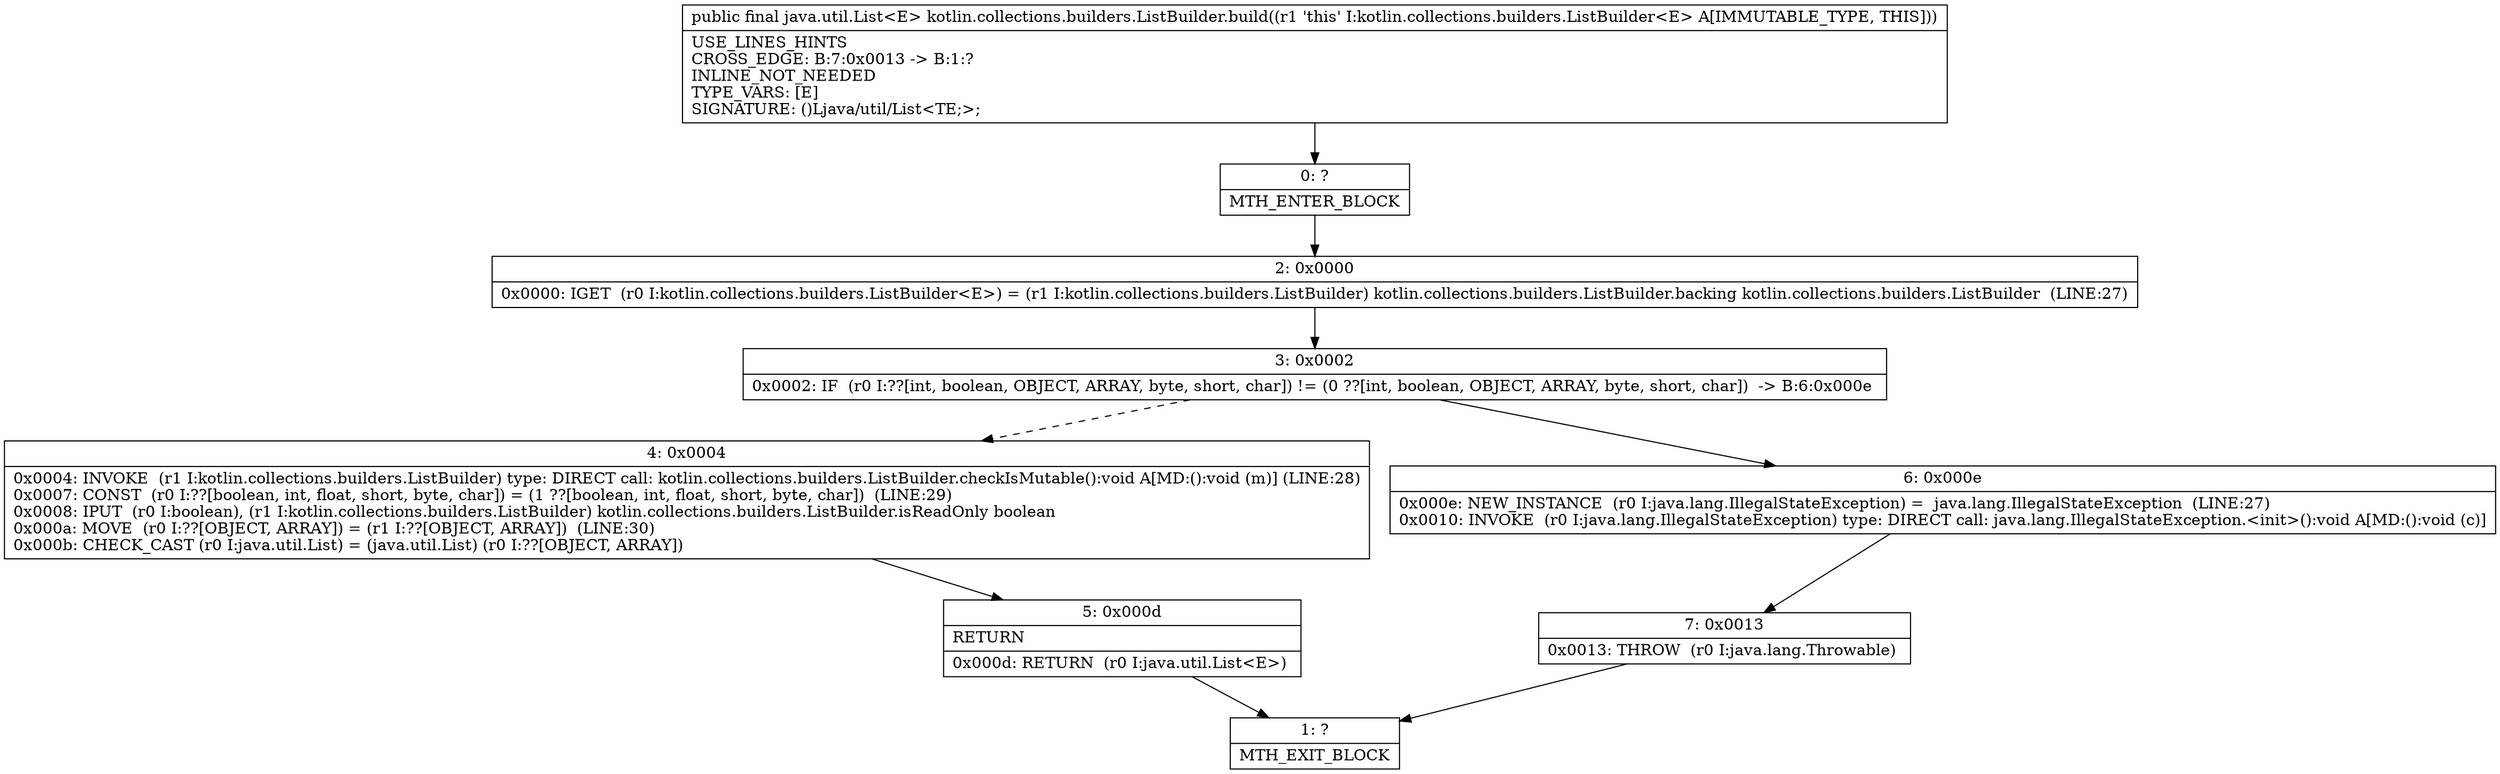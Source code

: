 digraph "CFG forkotlin.collections.builders.ListBuilder.build()Ljava\/util\/List;" {
Node_0 [shape=record,label="{0\:\ ?|MTH_ENTER_BLOCK\l}"];
Node_2 [shape=record,label="{2\:\ 0x0000|0x0000: IGET  (r0 I:kotlin.collections.builders.ListBuilder\<E\>) = (r1 I:kotlin.collections.builders.ListBuilder) kotlin.collections.builders.ListBuilder.backing kotlin.collections.builders.ListBuilder  (LINE:27)\l}"];
Node_3 [shape=record,label="{3\:\ 0x0002|0x0002: IF  (r0 I:??[int, boolean, OBJECT, ARRAY, byte, short, char]) != (0 ??[int, boolean, OBJECT, ARRAY, byte, short, char])  \-\> B:6:0x000e \l}"];
Node_4 [shape=record,label="{4\:\ 0x0004|0x0004: INVOKE  (r1 I:kotlin.collections.builders.ListBuilder) type: DIRECT call: kotlin.collections.builders.ListBuilder.checkIsMutable():void A[MD:():void (m)] (LINE:28)\l0x0007: CONST  (r0 I:??[boolean, int, float, short, byte, char]) = (1 ??[boolean, int, float, short, byte, char])  (LINE:29)\l0x0008: IPUT  (r0 I:boolean), (r1 I:kotlin.collections.builders.ListBuilder) kotlin.collections.builders.ListBuilder.isReadOnly boolean \l0x000a: MOVE  (r0 I:??[OBJECT, ARRAY]) = (r1 I:??[OBJECT, ARRAY])  (LINE:30)\l0x000b: CHECK_CAST (r0 I:java.util.List) = (java.util.List) (r0 I:??[OBJECT, ARRAY]) \l}"];
Node_5 [shape=record,label="{5\:\ 0x000d|RETURN\l|0x000d: RETURN  (r0 I:java.util.List\<E\>) \l}"];
Node_1 [shape=record,label="{1\:\ ?|MTH_EXIT_BLOCK\l}"];
Node_6 [shape=record,label="{6\:\ 0x000e|0x000e: NEW_INSTANCE  (r0 I:java.lang.IllegalStateException) =  java.lang.IllegalStateException  (LINE:27)\l0x0010: INVOKE  (r0 I:java.lang.IllegalStateException) type: DIRECT call: java.lang.IllegalStateException.\<init\>():void A[MD:():void (c)]\l}"];
Node_7 [shape=record,label="{7\:\ 0x0013|0x0013: THROW  (r0 I:java.lang.Throwable) \l}"];
MethodNode[shape=record,label="{public final java.util.List\<E\> kotlin.collections.builders.ListBuilder.build((r1 'this' I:kotlin.collections.builders.ListBuilder\<E\> A[IMMUTABLE_TYPE, THIS]))  | USE_LINES_HINTS\lCROSS_EDGE: B:7:0x0013 \-\> B:1:?\lINLINE_NOT_NEEDED\lTYPE_VARS: [E]\lSIGNATURE: ()Ljava\/util\/List\<TE;\>;\l}"];
MethodNode -> Node_0;Node_0 -> Node_2;
Node_2 -> Node_3;
Node_3 -> Node_4[style=dashed];
Node_3 -> Node_6;
Node_4 -> Node_5;
Node_5 -> Node_1;
Node_6 -> Node_7;
Node_7 -> Node_1;
}

